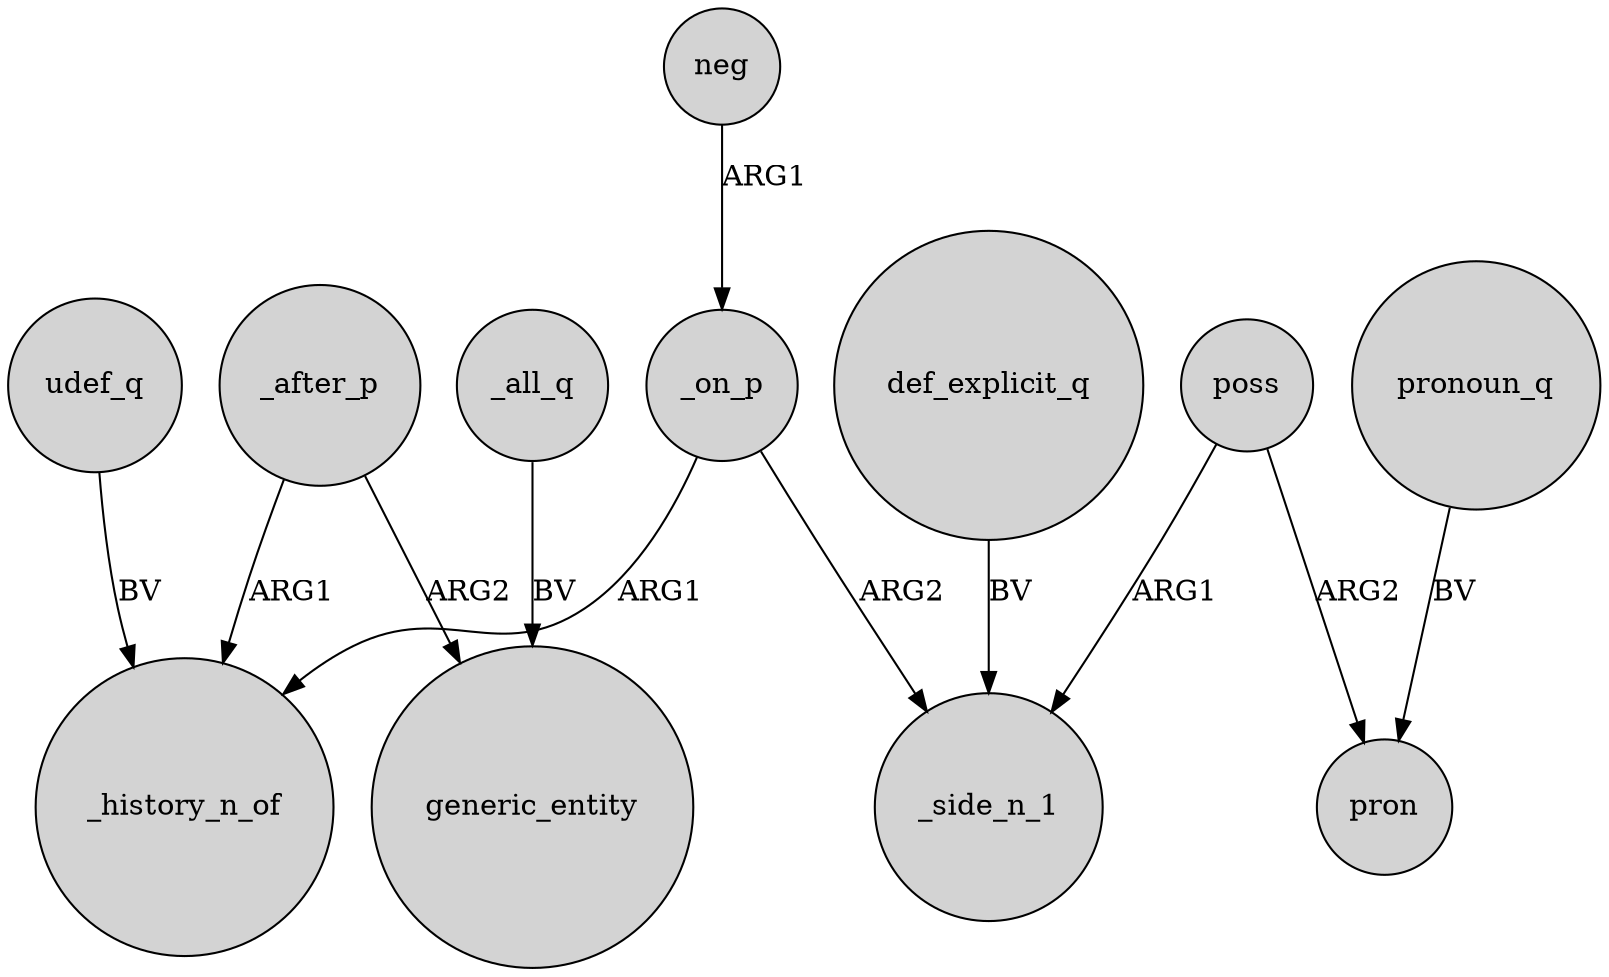 digraph {
	node [shape=circle style=filled]
	neg -> _on_p [label=ARG1]
	_on_p -> _history_n_of [label=ARG1]
	_after_p -> generic_entity [label=ARG2]
	poss -> _side_n_1 [label=ARG1]
	poss -> pron [label=ARG2]
	_on_p -> _side_n_1 [label=ARG2]
	udef_q -> _history_n_of [label=BV]
	pronoun_q -> pron [label=BV]
	_all_q -> generic_entity [label=BV]
	def_explicit_q -> _side_n_1 [label=BV]
	_after_p -> _history_n_of [label=ARG1]
}
